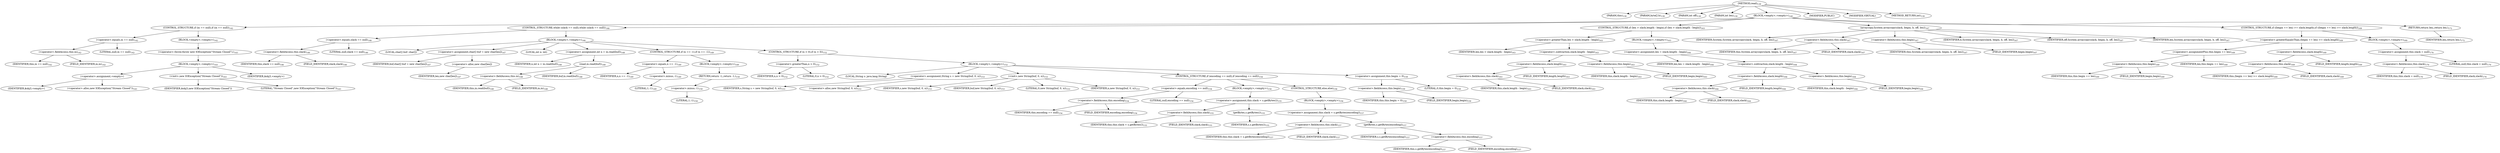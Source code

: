 digraph "read" {  
"171" [label = <(METHOD,read)<SUB>139</SUB>> ]
"172" [label = <(PARAM,this)<SUB>139</SUB>> ]
"173" [label = <(PARAM,byte[] b)<SUB>139</SUB>> ]
"174" [label = <(PARAM,int off)<SUB>139</SUB>> ]
"175" [label = <(PARAM,int len)<SUB>139</SUB>> ]
"176" [label = <(BLOCK,&lt;empty&gt;,&lt;empty&gt;)<SUB>140</SUB>> ]
"177" [label = <(CONTROL_STRUCTURE,if (in == null),if (in == null))<SUB>142</SUB>> ]
"178" [label = <(&lt;operator&gt;.equals,in == null)<SUB>142</SUB>> ]
"179" [label = <(&lt;operator&gt;.fieldAccess,this.in)<SUB>142</SUB>> ]
"180" [label = <(IDENTIFIER,this,in == null)<SUB>142</SUB>> ]
"181" [label = <(FIELD_IDENTIFIER,in,in)<SUB>142</SUB>> ]
"182" [label = <(LITERAL,null,in == null)<SUB>142</SUB>> ]
"183" [label = <(BLOCK,&lt;empty&gt;,&lt;empty&gt;)<SUB>142</SUB>> ]
"184" [label = <(&lt;operator&gt;.throw,throw new IOException(&quot;Stream Closed&quot;);)<SUB>143</SUB>> ]
"185" [label = <(BLOCK,&lt;empty&gt;,&lt;empty&gt;)<SUB>143</SUB>> ]
"186" [label = <(&lt;operator&gt;.assignment,&lt;empty&gt;)> ]
"187" [label = <(IDENTIFIER,$obj3,&lt;empty&gt;)> ]
"188" [label = <(&lt;operator&gt;.alloc,new IOException(&quot;Stream Closed&quot;))<SUB>143</SUB>> ]
"189" [label = <(&lt;init&gt;,new IOException(&quot;Stream Closed&quot;))<SUB>143</SUB>> ]
"190" [label = <(IDENTIFIER,$obj3,new IOException(&quot;Stream Closed&quot;))> ]
"191" [label = <(LITERAL,&quot;Stream Closed&quot;,new IOException(&quot;Stream Closed&quot;))<SUB>143</SUB>> ]
"192" [label = <(IDENTIFIER,$obj3,&lt;empty&gt;)> ]
"193" [label = <(CONTROL_STRUCTURE,while (slack == null),while (slack == null))<SUB>146</SUB>> ]
"194" [label = <(&lt;operator&gt;.equals,slack == null)<SUB>146</SUB>> ]
"195" [label = <(&lt;operator&gt;.fieldAccess,this.slack)<SUB>146</SUB>> ]
"196" [label = <(IDENTIFIER,this,slack == null)<SUB>146</SUB>> ]
"197" [label = <(FIELD_IDENTIFIER,slack,slack)<SUB>146</SUB>> ]
"198" [label = <(LITERAL,null,slack == null)<SUB>146</SUB>> ]
"199" [label = <(BLOCK,&lt;empty&gt;,&lt;empty&gt;)<SUB>146</SUB>> ]
"200" [label = <(LOCAL,char[] buf: char[])> ]
"201" [label = <(&lt;operator&gt;.assignment,char[] buf = new char[len])<SUB>147</SUB>> ]
"202" [label = <(IDENTIFIER,buf,char[] buf = new char[len])<SUB>147</SUB>> ]
"203" [label = <(&lt;operator&gt;.alloc,new char[len])> ]
"204" [label = <(IDENTIFIER,len,new char[len])<SUB>147</SUB>> ]
"205" [label = <(LOCAL,int n: int)> ]
"206" [label = <(&lt;operator&gt;.assignment,int n = in.read(buf))<SUB>148</SUB>> ]
"207" [label = <(IDENTIFIER,n,int n = in.read(buf))<SUB>148</SUB>> ]
"208" [label = <(read,in.read(buf))<SUB>148</SUB>> ]
"209" [label = <(&lt;operator&gt;.fieldAccess,this.in)<SUB>148</SUB>> ]
"210" [label = <(IDENTIFIER,this,in.read(buf))<SUB>148</SUB>> ]
"211" [label = <(FIELD_IDENTIFIER,in,in)<SUB>148</SUB>> ]
"212" [label = <(IDENTIFIER,buf,in.read(buf))<SUB>148</SUB>> ]
"213" [label = <(CONTROL_STRUCTURE,if (n == -1),if (n == -1))<SUB>149</SUB>> ]
"214" [label = <(&lt;operator&gt;.equals,n == -1)<SUB>149</SUB>> ]
"215" [label = <(IDENTIFIER,n,n == -1)<SUB>149</SUB>> ]
"216" [label = <(&lt;operator&gt;.minus,-1)<SUB>149</SUB>> ]
"217" [label = <(LITERAL,1,-1)<SUB>149</SUB>> ]
"218" [label = <(BLOCK,&lt;empty&gt;,&lt;empty&gt;)<SUB>149</SUB>> ]
"219" [label = <(RETURN,return -1;,return -1;)<SUB>150</SUB>> ]
"220" [label = <(&lt;operator&gt;.minus,-1)<SUB>150</SUB>> ]
"221" [label = <(LITERAL,1,-1)<SUB>150</SUB>> ]
"222" [label = <(CONTROL_STRUCTURE,if (n &gt; 0),if (n &gt; 0))<SUB>152</SUB>> ]
"223" [label = <(&lt;operator&gt;.greaterThan,n &gt; 0)<SUB>152</SUB>> ]
"224" [label = <(IDENTIFIER,n,n &gt; 0)<SUB>152</SUB>> ]
"225" [label = <(LITERAL,0,n &gt; 0)<SUB>152</SUB>> ]
"226" [label = <(BLOCK,&lt;empty&gt;,&lt;empty&gt;)<SUB>152</SUB>> ]
"8" [label = <(LOCAL,String s: java.lang.String)> ]
"227" [label = <(&lt;operator&gt;.assignment,String s = new String(buf, 0, n))<SUB>153</SUB>> ]
"228" [label = <(IDENTIFIER,s,String s = new String(buf, 0, n))<SUB>153</SUB>> ]
"229" [label = <(&lt;operator&gt;.alloc,new String(buf, 0, n))<SUB>153</SUB>> ]
"230" [label = <(&lt;init&gt;,new String(buf, 0, n))<SUB>153</SUB>> ]
"7" [label = <(IDENTIFIER,s,new String(buf, 0, n))<SUB>153</SUB>> ]
"231" [label = <(IDENTIFIER,buf,new String(buf, 0, n))<SUB>153</SUB>> ]
"232" [label = <(LITERAL,0,new String(buf, 0, n))<SUB>153</SUB>> ]
"233" [label = <(IDENTIFIER,n,new String(buf, 0, n))<SUB>153</SUB>> ]
"234" [label = <(CONTROL_STRUCTURE,if (encoding == null),if (encoding == null))<SUB>154</SUB>> ]
"235" [label = <(&lt;operator&gt;.equals,encoding == null)<SUB>154</SUB>> ]
"236" [label = <(&lt;operator&gt;.fieldAccess,this.encoding)<SUB>154</SUB>> ]
"237" [label = <(IDENTIFIER,this,encoding == null)<SUB>154</SUB>> ]
"238" [label = <(FIELD_IDENTIFIER,encoding,encoding)<SUB>154</SUB>> ]
"239" [label = <(LITERAL,null,encoding == null)<SUB>154</SUB>> ]
"240" [label = <(BLOCK,&lt;empty&gt;,&lt;empty&gt;)<SUB>154</SUB>> ]
"241" [label = <(&lt;operator&gt;.assignment,this.slack = s.getBytes())<SUB>155</SUB>> ]
"242" [label = <(&lt;operator&gt;.fieldAccess,this.slack)<SUB>155</SUB>> ]
"243" [label = <(IDENTIFIER,this,this.slack = s.getBytes())<SUB>155</SUB>> ]
"244" [label = <(FIELD_IDENTIFIER,slack,slack)<SUB>155</SUB>> ]
"245" [label = <(getBytes,s.getBytes())<SUB>155</SUB>> ]
"246" [label = <(IDENTIFIER,s,s.getBytes())<SUB>155</SUB>> ]
"247" [label = <(CONTROL_STRUCTURE,else,else)<SUB>156</SUB>> ]
"248" [label = <(BLOCK,&lt;empty&gt;,&lt;empty&gt;)<SUB>156</SUB>> ]
"249" [label = <(&lt;operator&gt;.assignment,this.slack = s.getBytes(encoding))<SUB>157</SUB>> ]
"250" [label = <(&lt;operator&gt;.fieldAccess,this.slack)<SUB>157</SUB>> ]
"251" [label = <(IDENTIFIER,this,this.slack = s.getBytes(encoding))<SUB>157</SUB>> ]
"252" [label = <(FIELD_IDENTIFIER,slack,slack)<SUB>157</SUB>> ]
"253" [label = <(getBytes,s.getBytes(encoding))<SUB>157</SUB>> ]
"254" [label = <(IDENTIFIER,s,s.getBytes(encoding))<SUB>157</SUB>> ]
"255" [label = <(&lt;operator&gt;.fieldAccess,this.encoding)<SUB>157</SUB>> ]
"256" [label = <(IDENTIFIER,this,s.getBytes(encoding))<SUB>157</SUB>> ]
"257" [label = <(FIELD_IDENTIFIER,encoding,encoding)<SUB>157</SUB>> ]
"258" [label = <(&lt;operator&gt;.assignment,this.begin = 0)<SUB>159</SUB>> ]
"259" [label = <(&lt;operator&gt;.fieldAccess,this.begin)<SUB>159</SUB>> ]
"260" [label = <(IDENTIFIER,this,this.begin = 0)<SUB>159</SUB>> ]
"261" [label = <(FIELD_IDENTIFIER,begin,begin)<SUB>159</SUB>> ]
"262" [label = <(LITERAL,0,this.begin = 0)<SUB>159</SUB>> ]
"263" [label = <(CONTROL_STRUCTURE,if (len &gt; slack.length - begin),if (len &gt; slack.length - begin))<SUB>163</SUB>> ]
"264" [label = <(&lt;operator&gt;.greaterThan,len &gt; slack.length - begin)<SUB>163</SUB>> ]
"265" [label = <(IDENTIFIER,len,len &gt; slack.length - begin)<SUB>163</SUB>> ]
"266" [label = <(&lt;operator&gt;.subtraction,slack.length - begin)<SUB>163</SUB>> ]
"267" [label = <(&lt;operator&gt;.fieldAccess,slack.length)<SUB>163</SUB>> ]
"268" [label = <(&lt;operator&gt;.fieldAccess,this.slack)<SUB>163</SUB>> ]
"269" [label = <(IDENTIFIER,this,slack.length - begin)<SUB>163</SUB>> ]
"270" [label = <(FIELD_IDENTIFIER,slack,slack)<SUB>163</SUB>> ]
"271" [label = <(FIELD_IDENTIFIER,length,length)<SUB>163</SUB>> ]
"272" [label = <(&lt;operator&gt;.fieldAccess,this.begin)<SUB>163</SUB>> ]
"273" [label = <(IDENTIFIER,this,slack.length - begin)<SUB>163</SUB>> ]
"274" [label = <(FIELD_IDENTIFIER,begin,begin)<SUB>163</SUB>> ]
"275" [label = <(BLOCK,&lt;empty&gt;,&lt;empty&gt;)<SUB>163</SUB>> ]
"276" [label = <(&lt;operator&gt;.assignment,len = slack.length - begin)<SUB>164</SUB>> ]
"277" [label = <(IDENTIFIER,len,len = slack.length - begin)<SUB>164</SUB>> ]
"278" [label = <(&lt;operator&gt;.subtraction,slack.length - begin)<SUB>164</SUB>> ]
"279" [label = <(&lt;operator&gt;.fieldAccess,slack.length)<SUB>164</SUB>> ]
"280" [label = <(&lt;operator&gt;.fieldAccess,this.slack)<SUB>164</SUB>> ]
"281" [label = <(IDENTIFIER,this,slack.length - begin)<SUB>164</SUB>> ]
"282" [label = <(FIELD_IDENTIFIER,slack,slack)<SUB>164</SUB>> ]
"283" [label = <(FIELD_IDENTIFIER,length,length)<SUB>164</SUB>> ]
"284" [label = <(&lt;operator&gt;.fieldAccess,this.begin)<SUB>164</SUB>> ]
"285" [label = <(IDENTIFIER,this,slack.length - begin)<SUB>164</SUB>> ]
"286" [label = <(FIELD_IDENTIFIER,begin,begin)<SUB>164</SUB>> ]
"287" [label = <(arraycopy,System.arraycopy(slack, begin, b, off, len))<SUB>167</SUB>> ]
"288" [label = <(IDENTIFIER,System,System.arraycopy(slack, begin, b, off, len))<SUB>167</SUB>> ]
"289" [label = <(&lt;operator&gt;.fieldAccess,this.slack)<SUB>167</SUB>> ]
"290" [label = <(IDENTIFIER,this,System.arraycopy(slack, begin, b, off, len))<SUB>167</SUB>> ]
"291" [label = <(FIELD_IDENTIFIER,slack,slack)<SUB>167</SUB>> ]
"292" [label = <(&lt;operator&gt;.fieldAccess,this.begin)<SUB>167</SUB>> ]
"293" [label = <(IDENTIFIER,this,System.arraycopy(slack, begin, b, off, len))<SUB>167</SUB>> ]
"294" [label = <(FIELD_IDENTIFIER,begin,begin)<SUB>167</SUB>> ]
"295" [label = <(IDENTIFIER,b,System.arraycopy(slack, begin, b, off, len))<SUB>167</SUB>> ]
"296" [label = <(IDENTIFIER,off,System.arraycopy(slack, begin, b, off, len))<SUB>167</SUB>> ]
"297" [label = <(IDENTIFIER,len,System.arraycopy(slack, begin, b, off, len))<SUB>167</SUB>> ]
"298" [label = <(CONTROL_STRUCTURE,if ((begin += len) &gt;= slack.length),if ((begin += len) &gt;= slack.length))<SUB>169</SUB>> ]
"299" [label = <(&lt;operator&gt;.greaterEqualsThan,(begin += len) &gt;= slack.length)<SUB>169</SUB>> ]
"300" [label = <(&lt;operator&gt;.assignmentPlus,this.begin += len)<SUB>169</SUB>> ]
"301" [label = <(&lt;operator&gt;.fieldAccess,this.begin)<SUB>169</SUB>> ]
"302" [label = <(IDENTIFIER,this,this.begin += len)<SUB>169</SUB>> ]
"303" [label = <(FIELD_IDENTIFIER,begin,begin)<SUB>169</SUB>> ]
"304" [label = <(IDENTIFIER,len,this.begin += len)<SUB>169</SUB>> ]
"305" [label = <(&lt;operator&gt;.fieldAccess,slack.length)<SUB>169</SUB>> ]
"306" [label = <(&lt;operator&gt;.fieldAccess,this.slack)<SUB>169</SUB>> ]
"307" [label = <(IDENTIFIER,this,(begin += len) &gt;= slack.length)<SUB>169</SUB>> ]
"308" [label = <(FIELD_IDENTIFIER,slack,slack)<SUB>169</SUB>> ]
"309" [label = <(FIELD_IDENTIFIER,length,length)<SUB>169</SUB>> ]
"310" [label = <(BLOCK,&lt;empty&gt;,&lt;empty&gt;)<SUB>169</SUB>> ]
"311" [label = <(&lt;operator&gt;.assignment,this.slack = null)<SUB>170</SUB>> ]
"312" [label = <(&lt;operator&gt;.fieldAccess,this.slack)<SUB>170</SUB>> ]
"313" [label = <(IDENTIFIER,this,this.slack = null)<SUB>170</SUB>> ]
"314" [label = <(FIELD_IDENTIFIER,slack,slack)<SUB>170</SUB>> ]
"315" [label = <(LITERAL,null,this.slack = null)<SUB>170</SUB>> ]
"316" [label = <(RETURN,return len;,return len;)<SUB>172</SUB>> ]
"317" [label = <(IDENTIFIER,len,return len;)<SUB>172</SUB>> ]
"318" [label = <(MODIFIER,PUBLIC)> ]
"319" [label = <(MODIFIER,VIRTUAL)> ]
"320" [label = <(METHOD_RETURN,int)<SUB>139</SUB>> ]
  "171" -> "172" 
  "171" -> "173" 
  "171" -> "174" 
  "171" -> "175" 
  "171" -> "176" 
  "171" -> "318" 
  "171" -> "319" 
  "171" -> "320" 
  "176" -> "177" 
  "176" -> "193" 
  "176" -> "263" 
  "176" -> "287" 
  "176" -> "298" 
  "176" -> "316" 
  "177" -> "178" 
  "177" -> "183" 
  "178" -> "179" 
  "178" -> "182" 
  "179" -> "180" 
  "179" -> "181" 
  "183" -> "184" 
  "184" -> "185" 
  "185" -> "186" 
  "185" -> "189" 
  "185" -> "192" 
  "186" -> "187" 
  "186" -> "188" 
  "189" -> "190" 
  "189" -> "191" 
  "193" -> "194" 
  "193" -> "199" 
  "194" -> "195" 
  "194" -> "198" 
  "195" -> "196" 
  "195" -> "197" 
  "199" -> "200" 
  "199" -> "201" 
  "199" -> "205" 
  "199" -> "206" 
  "199" -> "213" 
  "199" -> "222" 
  "201" -> "202" 
  "201" -> "203" 
  "203" -> "204" 
  "206" -> "207" 
  "206" -> "208" 
  "208" -> "209" 
  "208" -> "212" 
  "209" -> "210" 
  "209" -> "211" 
  "213" -> "214" 
  "213" -> "218" 
  "214" -> "215" 
  "214" -> "216" 
  "216" -> "217" 
  "218" -> "219" 
  "219" -> "220" 
  "220" -> "221" 
  "222" -> "223" 
  "222" -> "226" 
  "223" -> "224" 
  "223" -> "225" 
  "226" -> "8" 
  "226" -> "227" 
  "226" -> "230" 
  "226" -> "234" 
  "226" -> "258" 
  "227" -> "228" 
  "227" -> "229" 
  "230" -> "7" 
  "230" -> "231" 
  "230" -> "232" 
  "230" -> "233" 
  "234" -> "235" 
  "234" -> "240" 
  "234" -> "247" 
  "235" -> "236" 
  "235" -> "239" 
  "236" -> "237" 
  "236" -> "238" 
  "240" -> "241" 
  "241" -> "242" 
  "241" -> "245" 
  "242" -> "243" 
  "242" -> "244" 
  "245" -> "246" 
  "247" -> "248" 
  "248" -> "249" 
  "249" -> "250" 
  "249" -> "253" 
  "250" -> "251" 
  "250" -> "252" 
  "253" -> "254" 
  "253" -> "255" 
  "255" -> "256" 
  "255" -> "257" 
  "258" -> "259" 
  "258" -> "262" 
  "259" -> "260" 
  "259" -> "261" 
  "263" -> "264" 
  "263" -> "275" 
  "264" -> "265" 
  "264" -> "266" 
  "266" -> "267" 
  "266" -> "272" 
  "267" -> "268" 
  "267" -> "271" 
  "268" -> "269" 
  "268" -> "270" 
  "272" -> "273" 
  "272" -> "274" 
  "275" -> "276" 
  "276" -> "277" 
  "276" -> "278" 
  "278" -> "279" 
  "278" -> "284" 
  "279" -> "280" 
  "279" -> "283" 
  "280" -> "281" 
  "280" -> "282" 
  "284" -> "285" 
  "284" -> "286" 
  "287" -> "288" 
  "287" -> "289" 
  "287" -> "292" 
  "287" -> "295" 
  "287" -> "296" 
  "287" -> "297" 
  "289" -> "290" 
  "289" -> "291" 
  "292" -> "293" 
  "292" -> "294" 
  "298" -> "299" 
  "298" -> "310" 
  "299" -> "300" 
  "299" -> "305" 
  "300" -> "301" 
  "300" -> "304" 
  "301" -> "302" 
  "301" -> "303" 
  "305" -> "306" 
  "305" -> "309" 
  "306" -> "307" 
  "306" -> "308" 
  "310" -> "311" 
  "311" -> "312" 
  "311" -> "315" 
  "312" -> "313" 
  "312" -> "314" 
  "316" -> "317" 
}
